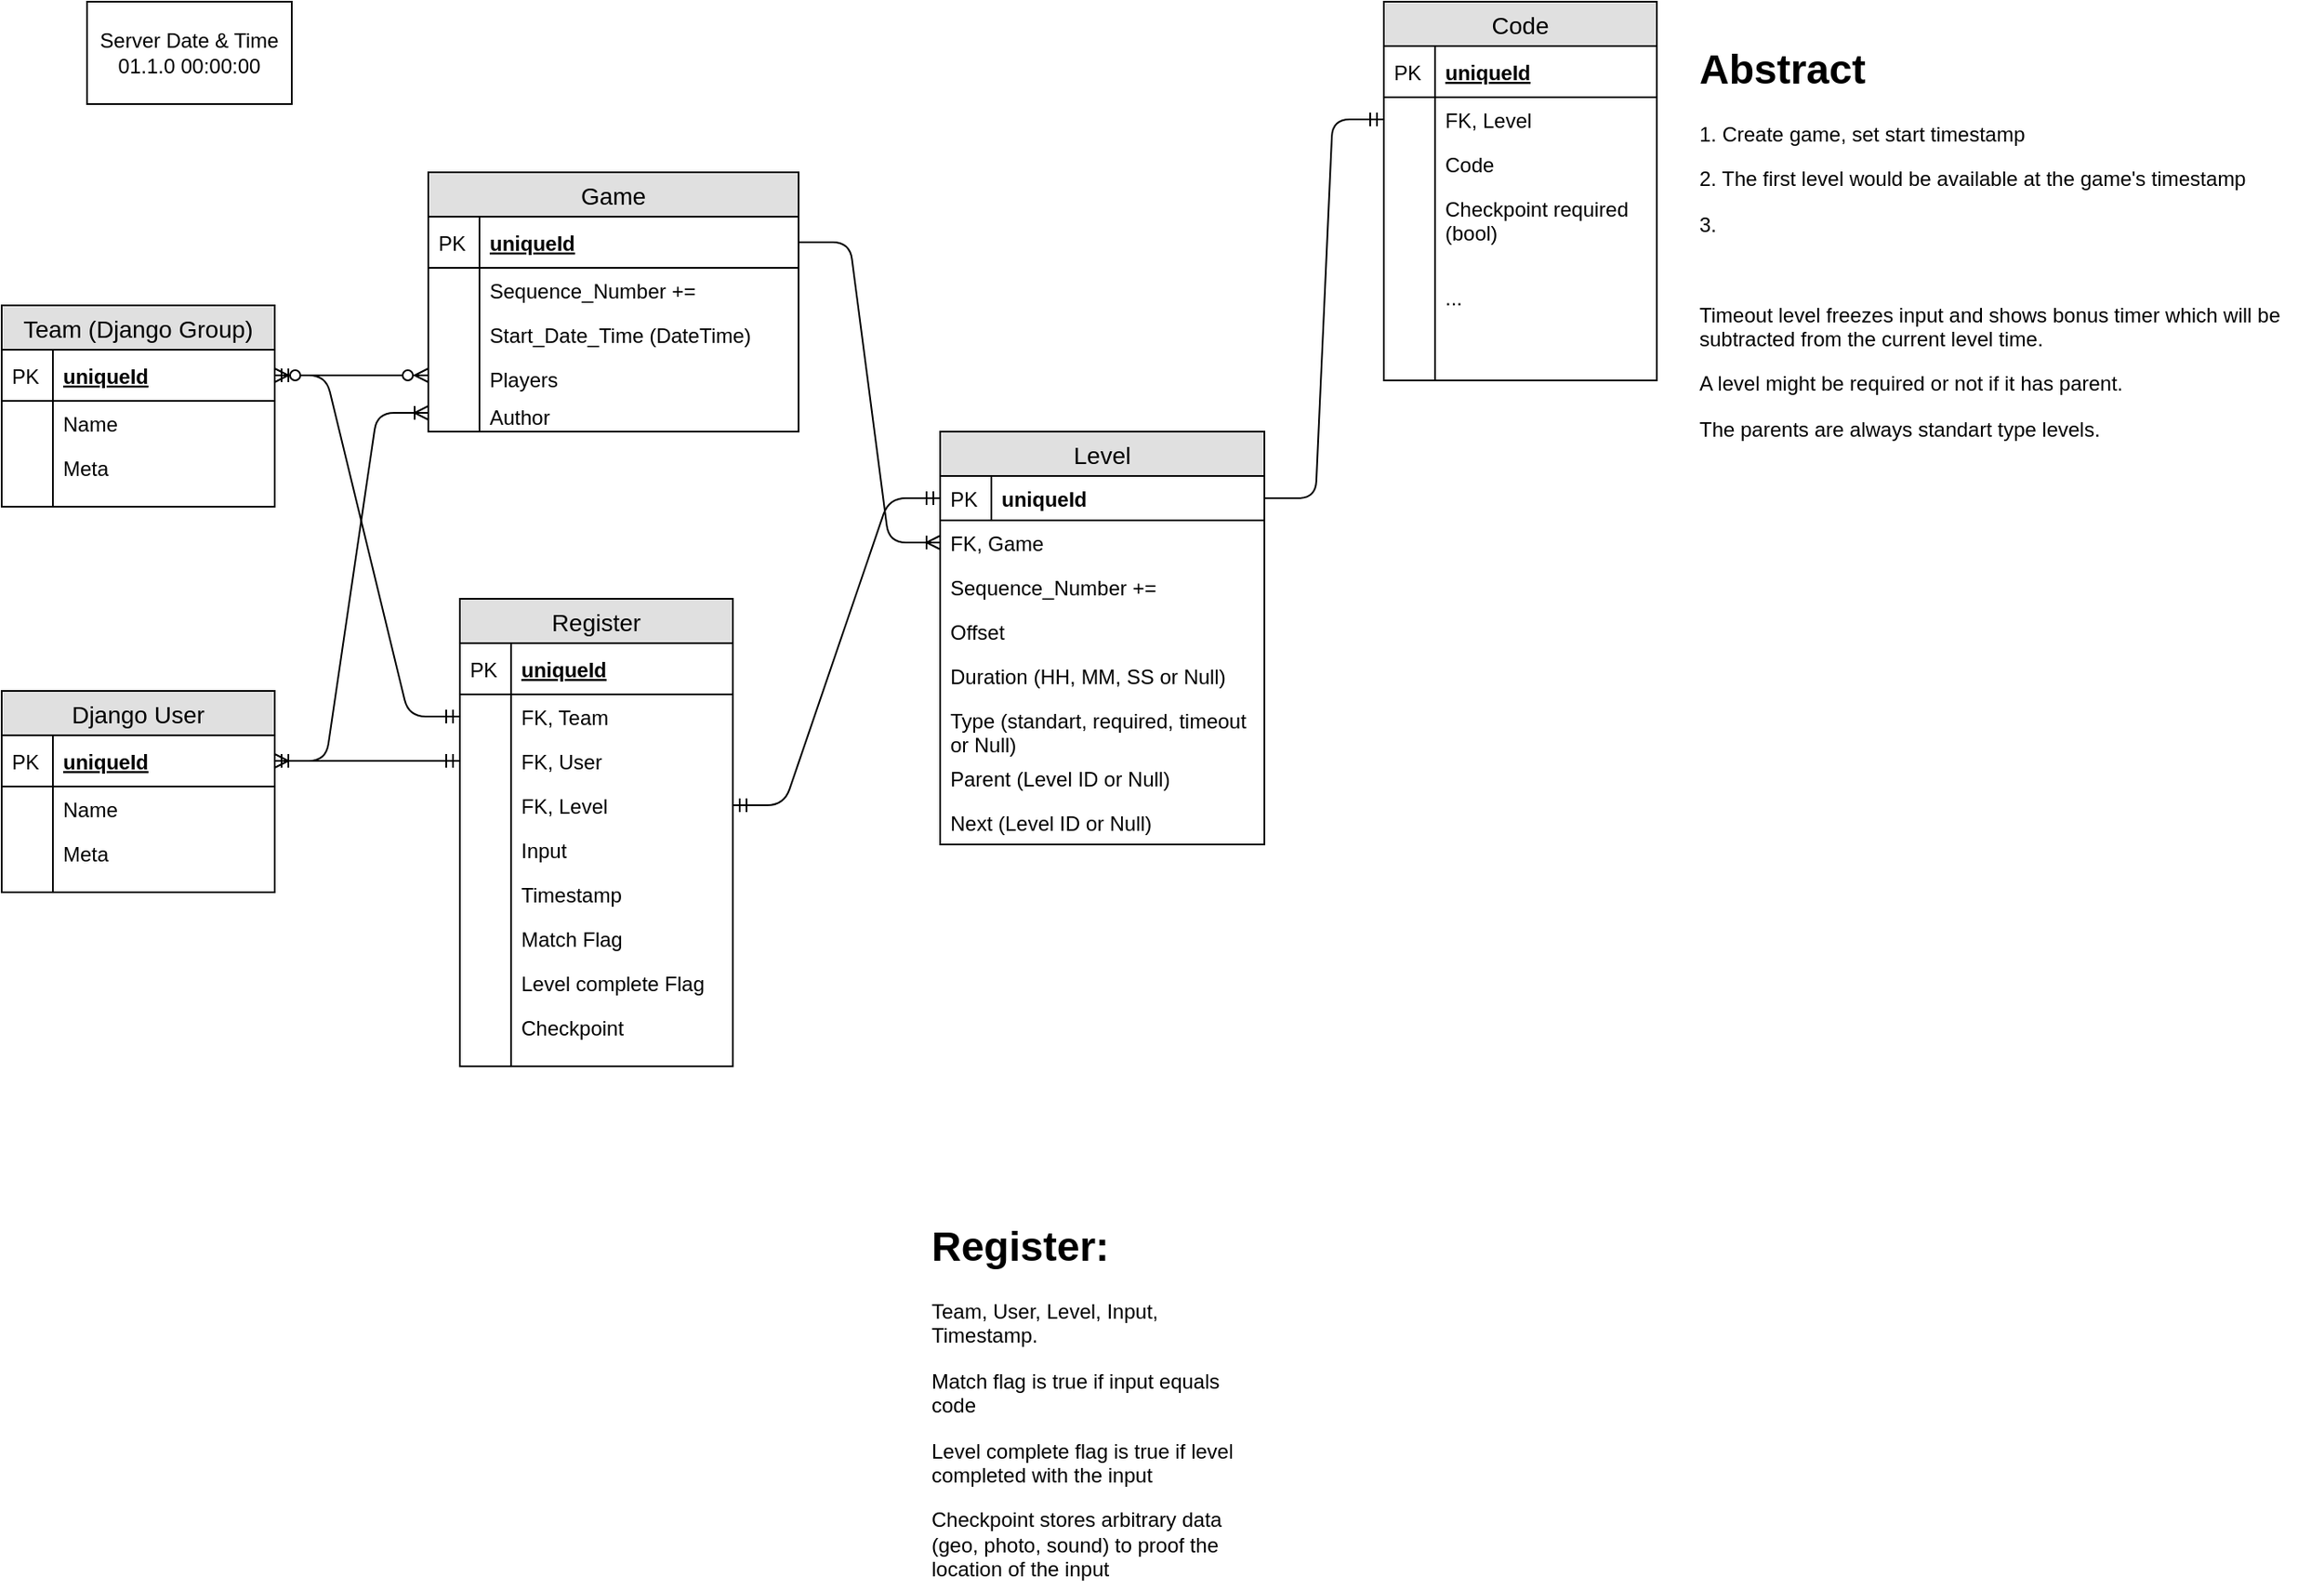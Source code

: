 <mxfile version="12.5.3" type="device" pages="2"><diagram id="C5RBs43oDa-KdzZeNtuy" name="Page-1"><mxGraphModel dx="1933" dy="742" grid="1" gridSize="10" guides="1" tooltips="1" connect="1" arrows="1" fold="1" page="1" pageScale="1" pageWidth="827" pageHeight="1169" math="0" shadow="0"><root><mxCell id="WIyWlLk6GJQsqaUBKTNV-0"/><mxCell id="WIyWlLk6GJQsqaUBKTNV-1" parent="WIyWlLk6GJQsqaUBKTNV-0"/><mxCell id="aVIFZie0YksBYNlfhHg--0" value="Server Date &amp;amp; Time 01.1.0 00:00:00" style="rounded=0;whiteSpace=wrap;html=1;" parent="WIyWlLk6GJQsqaUBKTNV-1" vertex="1"><mxGeometry x="20" y="20" width="120" height="60" as="geometry"/></mxCell><mxCell id="aVIFZie0YksBYNlfhHg--1" value="Game" style="swimlane;fontStyle=0;childLayout=stackLayout;horizontal=1;startSize=26;fillColor=#e0e0e0;horizontalStack=0;resizeParent=1;resizeParentMax=0;resizeLast=0;collapsible=1;marginBottom=0;swimlaneFillColor=#ffffff;align=center;fontSize=14;" parent="WIyWlLk6GJQsqaUBKTNV-1" vertex="1"><mxGeometry x="220" y="120" width="217" height="152" as="geometry"><mxRectangle x="333" y="260" width="70" height="26" as="alternateBounds"/></mxGeometry></mxCell><mxCell id="aVIFZie0YksBYNlfhHg--2" value="uniqueId" style="shape=partialRectangle;top=0;left=0;right=0;bottom=1;align=left;verticalAlign=middle;fillColor=none;spacingLeft=34;spacingRight=4;overflow=hidden;rotatable=0;points=[[0,0.5],[1,0.5]];portConstraint=eastwest;dropTarget=0;fontStyle=5;fontSize=12;" parent="aVIFZie0YksBYNlfhHg--1" vertex="1"><mxGeometry y="26" width="217" height="30" as="geometry"/></mxCell><mxCell id="aVIFZie0YksBYNlfhHg--3" value="PK" style="shape=partialRectangle;top=0;left=0;bottom=0;fillColor=none;align=left;verticalAlign=middle;spacingLeft=4;spacingRight=4;overflow=hidden;rotatable=0;points=[];portConstraint=eastwest;part=1;fontSize=12;" parent="aVIFZie0YksBYNlfhHg--2" vertex="1" connectable="0"><mxGeometry width="30" height="30" as="geometry"/></mxCell><mxCell id="aVIFZie0YksBYNlfhHg--4" value="Sequence_Number +=" style="shape=partialRectangle;top=0;left=0;right=0;bottom=0;align=left;verticalAlign=top;fillColor=none;spacingLeft=34;spacingRight=4;overflow=hidden;rotatable=0;points=[[0,0.5],[1,0.5]];portConstraint=eastwest;dropTarget=0;fontSize=12;" parent="aVIFZie0YksBYNlfhHg--1" vertex="1"><mxGeometry y="56" width="217" height="26" as="geometry"/></mxCell><mxCell id="aVIFZie0YksBYNlfhHg--5" value="" style="shape=partialRectangle;top=0;left=0;bottom=0;fillColor=none;align=left;verticalAlign=top;spacingLeft=4;spacingRight=4;overflow=hidden;rotatable=0;points=[];portConstraint=eastwest;part=1;fontSize=12;" parent="aVIFZie0YksBYNlfhHg--4" vertex="1" connectable="0"><mxGeometry width="30" height="26" as="geometry"/></mxCell><mxCell id="aVIFZie0YksBYNlfhHg--6" value="Start_Date_Time (DateTime)" style="shape=partialRectangle;top=0;left=0;right=0;bottom=0;align=left;verticalAlign=top;fillColor=none;spacingLeft=34;spacingRight=4;overflow=hidden;rotatable=0;points=[[0,0.5],[1,0.5]];portConstraint=eastwest;dropTarget=0;fontSize=12;" parent="aVIFZie0YksBYNlfhHg--1" vertex="1"><mxGeometry y="82" width="217" height="26" as="geometry"/></mxCell><mxCell id="aVIFZie0YksBYNlfhHg--7" value="" style="shape=partialRectangle;top=0;left=0;bottom=0;fillColor=none;align=left;verticalAlign=top;spacingLeft=4;spacingRight=4;overflow=hidden;rotatable=0;points=[];portConstraint=eastwest;part=1;fontSize=12;" parent="aVIFZie0YksBYNlfhHg--6" vertex="1" connectable="0"><mxGeometry width="30" height="26" as="geometry"/></mxCell><mxCell id="aVIFZie0YksBYNlfhHg--8" value="Players" style="shape=partialRectangle;top=0;left=0;right=0;bottom=0;align=left;verticalAlign=top;fillColor=none;spacingLeft=34;spacingRight=4;overflow=hidden;rotatable=0;points=[[0,0.5],[1,0.5]];portConstraint=eastwest;dropTarget=0;fontSize=12;" parent="aVIFZie0YksBYNlfhHg--1" vertex="1"><mxGeometry y="108" width="217" height="22" as="geometry"/></mxCell><mxCell id="aVIFZie0YksBYNlfhHg--9" value="" style="shape=partialRectangle;top=0;left=0;bottom=0;fillColor=none;align=left;verticalAlign=top;spacingLeft=4;spacingRight=4;overflow=hidden;rotatable=0;points=[];portConstraint=eastwest;part=1;fontSize=12;" parent="aVIFZie0YksBYNlfhHg--8" vertex="1" connectable="0"><mxGeometry width="30" height="22" as="geometry"/></mxCell><mxCell id="aVIFZie0YksBYNlfhHg--32" value="Author" style="shape=partialRectangle;top=0;left=0;right=0;bottom=0;align=left;verticalAlign=top;fillColor=none;spacingLeft=34;spacingRight=4;overflow=hidden;rotatable=0;points=[[0,0.5],[1,0.5]];portConstraint=eastwest;dropTarget=0;fontSize=12;" parent="aVIFZie0YksBYNlfhHg--1" vertex="1"><mxGeometry y="130" width="217" height="22" as="geometry"/></mxCell><mxCell id="aVIFZie0YksBYNlfhHg--33" value="" style="shape=partialRectangle;top=0;left=0;bottom=0;fillColor=none;align=left;verticalAlign=top;spacingLeft=4;spacingRight=4;overflow=hidden;rotatable=0;points=[];portConstraint=eastwest;part=1;fontSize=12;" parent="aVIFZie0YksBYNlfhHg--32" vertex="1" connectable="0"><mxGeometry width="30" height="22" as="geometry"/></mxCell><mxCell id="aVIFZie0YksBYNlfhHg--46" value="Level" style="swimlane;fontStyle=0;childLayout=stackLayout;horizontal=1;startSize=26;fillColor=#e0e0e0;horizontalStack=0;resizeParent=1;resizeParentMax=0;resizeLast=0;collapsible=1;marginBottom=0;swimlaneFillColor=#ffffff;align=center;fontSize=14;" parent="WIyWlLk6GJQsqaUBKTNV-1" vertex="1"><mxGeometry x="520" y="272" width="190" height="242" as="geometry"/></mxCell><mxCell id="aVIFZie0YksBYNlfhHg--77" value="uniqueId" style="shape=partialRectangle;top=0;left=0;right=0;bottom=1;align=left;verticalAlign=top;fillColor=none;spacingLeft=34;spacingRight=4;overflow=hidden;rotatable=0;points=[[0,0.5],[1,0.5]];portConstraint=eastwest;dropTarget=0;fontSize=12;fontStyle=1" parent="aVIFZie0YksBYNlfhHg--46" vertex="1"><mxGeometry y="26" width="190" height="26" as="geometry"/></mxCell><mxCell id="aVIFZie0YksBYNlfhHg--78" value="PK" style="shape=partialRectangle;top=0;left=0;bottom=0;fillColor=none;align=left;verticalAlign=top;spacingLeft=4;spacingRight=4;overflow=hidden;rotatable=0;points=[];portConstraint=eastwest;part=1;fontSize=12;" parent="aVIFZie0YksBYNlfhHg--77" vertex="1" connectable="0"><mxGeometry width="30" height="26" as="geometry"/></mxCell><mxCell id="aVIFZie0YksBYNlfhHg--65" value="FK, Game" style="text;strokeColor=none;fillColor=none;spacingLeft=4;spacingRight=4;overflow=hidden;rotatable=0;points=[[0,0.5],[1,0.5]];portConstraint=eastwest;fontSize=12;" parent="aVIFZie0YksBYNlfhHg--46" vertex="1"><mxGeometry y="52" width="190" height="26" as="geometry"/></mxCell><mxCell id="aVIFZie0YksBYNlfhHg--47" value="Sequence_Number +=" style="text;strokeColor=none;fillColor=none;spacingLeft=4;spacingRight=4;overflow=hidden;rotatable=0;points=[[0,0.5],[1,0.5]];portConstraint=eastwest;fontSize=12;" parent="aVIFZie0YksBYNlfhHg--46" vertex="1"><mxGeometry y="78" width="190" height="26" as="geometry"/></mxCell><mxCell id="aVIFZie0YksBYNlfhHg--48" value="Offset" style="text;strokeColor=none;fillColor=none;spacingLeft=4;spacingRight=4;overflow=hidden;rotatable=0;points=[[0,0.5],[1,0.5]];portConstraint=eastwest;fontSize=12;" parent="aVIFZie0YksBYNlfhHg--46" vertex="1"><mxGeometry y="104" width="190" height="26" as="geometry"/></mxCell><mxCell id="aVIFZie0YksBYNlfhHg--64" value="Duration (HH, MM, SS or Null)" style="text;strokeColor=none;fillColor=none;spacingLeft=4;spacingRight=4;overflow=hidden;rotatable=0;points=[[0,0.5],[1,0.5]];portConstraint=eastwest;fontSize=12;" parent="aVIFZie0YksBYNlfhHg--46" vertex="1"><mxGeometry y="130" width="190" height="26" as="geometry"/></mxCell><mxCell id="aVIFZie0YksBYNlfhHg--110" value="Type (standart, required, timeout or Null)" style="text;strokeColor=none;fillColor=none;spacingLeft=4;spacingRight=4;overflow=hidden;rotatable=0;points=[[0,0.5],[1,0.5]];portConstraint=eastwest;fontSize=12;whiteSpace=wrap;" parent="aVIFZie0YksBYNlfhHg--46" vertex="1"><mxGeometry y="156" width="190" height="34" as="geometry"/></mxCell><mxCell id="aVIFZie0YksBYNlfhHg--111" value="Parent (Level ID or Null)" style="text;strokeColor=none;fillColor=none;spacingLeft=4;spacingRight=4;overflow=hidden;rotatable=0;points=[[0,0.5],[1,0.5]];portConstraint=eastwest;fontSize=12;" parent="aVIFZie0YksBYNlfhHg--46" vertex="1"><mxGeometry y="190" width="190" height="26" as="geometry"/></mxCell><mxCell id="aVIFZie0YksBYNlfhHg--49" value="Next (Level ID or Null)" style="text;strokeColor=none;fillColor=none;spacingLeft=4;spacingRight=4;overflow=hidden;rotatable=0;points=[[0,0.5],[1,0.5]];portConstraint=eastwest;fontSize=12;" parent="aVIFZie0YksBYNlfhHg--46" vertex="1"><mxGeometry y="216" width="190" height="26" as="geometry"/></mxCell><mxCell id="aVIFZie0YksBYNlfhHg--55" value="" style="edgeStyle=entityRelationEdgeStyle;fontSize=12;html=1;endArrow=ERoneToMany;strokeColor=#000000;entryX=0;entryY=0.5;entryDx=0;entryDy=0;" parent="WIyWlLk6GJQsqaUBKTNV-1" source="aVIFZie0YksBYNlfhHg--2" target="aVIFZie0YksBYNlfhHg--65" edge="1"><mxGeometry width="100" height="100" relative="1" as="geometry"><mxPoint x="250" y="260" as="sourcePoint"/><mxPoint x="480" y="390" as="targetPoint"/></mxGeometry></mxCell><mxCell id="aVIFZie0YksBYNlfhHg--66" value="Code" style="swimlane;fontStyle=0;childLayout=stackLayout;horizontal=1;startSize=26;fillColor=#e0e0e0;horizontalStack=0;resizeParent=1;resizeParentMax=0;resizeLast=0;collapsible=1;marginBottom=0;swimlaneFillColor=#ffffff;align=center;fontSize=14;spacing=2;" parent="WIyWlLk6GJQsqaUBKTNV-1" vertex="1"><mxGeometry x="780" y="20" width="160" height="222" as="geometry"/></mxCell><mxCell id="aVIFZie0YksBYNlfhHg--67" value="uniqueId" style="shape=partialRectangle;top=0;left=0;right=0;bottom=1;align=left;verticalAlign=middle;fillColor=none;spacingLeft=34;spacingRight=4;overflow=hidden;rotatable=0;points=[[0,0.5],[1,0.5]];portConstraint=eastwest;dropTarget=0;fontStyle=5;fontSize=12;" parent="aVIFZie0YksBYNlfhHg--66" vertex="1"><mxGeometry y="26" width="160" height="30" as="geometry"/></mxCell><mxCell id="aVIFZie0YksBYNlfhHg--68" value="PK" style="shape=partialRectangle;top=0;left=0;bottom=0;fillColor=none;align=left;verticalAlign=middle;spacingLeft=4;spacingRight=4;overflow=hidden;rotatable=0;points=[];portConstraint=eastwest;part=1;fontSize=12;" parent="aVIFZie0YksBYNlfhHg--67" vertex="1" connectable="0"><mxGeometry width="30" height="30" as="geometry"/></mxCell><mxCell id="aVIFZie0YksBYNlfhHg--69" value="FK, Level" style="shape=partialRectangle;top=0;left=0;right=0;bottom=0;align=left;verticalAlign=top;fillColor=none;spacingLeft=34;spacingRight=4;overflow=hidden;rotatable=0;points=[[0,0.5],[1,0.5]];portConstraint=eastwest;dropTarget=0;fontSize=12;" parent="aVIFZie0YksBYNlfhHg--66" vertex="1"><mxGeometry y="56" width="160" height="26" as="geometry"/></mxCell><mxCell id="aVIFZie0YksBYNlfhHg--70" value="" style="shape=partialRectangle;top=0;left=0;bottom=0;fillColor=none;align=left;verticalAlign=top;spacingLeft=4;spacingRight=4;overflow=hidden;rotatable=0;points=[];portConstraint=eastwest;part=1;fontSize=12;" parent="aVIFZie0YksBYNlfhHg--69" vertex="1" connectable="0"><mxGeometry width="30" height="26" as="geometry"/></mxCell><mxCell id="aVIFZie0YksBYNlfhHg--71" value="Code" style="shape=partialRectangle;top=0;left=0;right=0;bottom=0;align=left;verticalAlign=top;fillColor=none;spacingLeft=34;spacingRight=4;overflow=hidden;rotatable=0;points=[[0,0.5],[1,0.5]];portConstraint=eastwest;dropTarget=0;fontSize=12;" parent="aVIFZie0YksBYNlfhHg--66" vertex="1"><mxGeometry y="82" width="160" height="26" as="geometry"/></mxCell><mxCell id="aVIFZie0YksBYNlfhHg--72" value="" style="shape=partialRectangle;top=0;left=0;bottom=0;fillColor=none;align=left;verticalAlign=top;spacingLeft=4;spacingRight=4;overflow=hidden;rotatable=0;points=[];portConstraint=eastwest;part=1;fontSize=12;" parent="aVIFZie0YksBYNlfhHg--71" vertex="1" connectable="0"><mxGeometry width="30" height="26" as="geometry"/></mxCell><mxCell id="aVIFZie0YksBYNlfhHg--135" value="Checkpoint required (bool)" style="shape=partialRectangle;top=0;left=0;right=0;bottom=0;align=left;verticalAlign=top;fillColor=none;spacingLeft=34;spacingRight=4;overflow=hidden;rotatable=0;points=[[0,0.5],[1,0.5]];portConstraint=eastwest;dropTarget=0;fontSize=12;whiteSpace=wrap;" parent="aVIFZie0YksBYNlfhHg--66" vertex="1"><mxGeometry y="108" width="160" height="52" as="geometry"/></mxCell><mxCell id="aVIFZie0YksBYNlfhHg--136" value="" style="shape=partialRectangle;top=0;left=0;bottom=0;fillColor=none;align=left;verticalAlign=top;spacingLeft=4;spacingRight=4;overflow=hidden;rotatable=0;points=[];portConstraint=eastwest;part=1;fontSize=12;" parent="aVIFZie0YksBYNlfhHg--135" vertex="1" connectable="0"><mxGeometry width="30" height="52" as="geometry"/></mxCell><mxCell id="aVIFZie0YksBYNlfhHg--133" value="..." style="shape=partialRectangle;top=0;left=0;right=0;bottom=0;align=left;verticalAlign=top;fillColor=none;spacingLeft=34;spacingRight=4;overflow=hidden;rotatable=0;points=[[0,0.5],[1,0.5]];portConstraint=eastwest;dropTarget=0;fontSize=12;whiteSpace=wrap;" parent="aVIFZie0YksBYNlfhHg--66" vertex="1"><mxGeometry y="160" width="160" height="52" as="geometry"/></mxCell><mxCell id="aVIFZie0YksBYNlfhHg--134" value="" style="shape=partialRectangle;top=0;left=0;bottom=0;fillColor=none;align=left;verticalAlign=top;spacingLeft=4;spacingRight=4;overflow=hidden;rotatable=0;points=[];portConstraint=eastwest;part=1;fontSize=12;" parent="aVIFZie0YksBYNlfhHg--133" vertex="1" connectable="0"><mxGeometry width="30" height="52" as="geometry"/></mxCell><mxCell id="aVIFZie0YksBYNlfhHg--75" value="" style="shape=partialRectangle;top=0;left=0;right=0;bottom=0;align=left;verticalAlign=top;fillColor=none;spacingLeft=34;spacingRight=4;overflow=hidden;rotatable=0;points=[[0,0.5],[1,0.5]];portConstraint=eastwest;dropTarget=0;fontSize=12;" parent="aVIFZie0YksBYNlfhHg--66" vertex="1"><mxGeometry y="212" width="160" height="10" as="geometry"/></mxCell><mxCell id="aVIFZie0YksBYNlfhHg--76" value="" style="shape=partialRectangle;top=0;left=0;bottom=0;fillColor=none;align=left;verticalAlign=top;spacingLeft=4;spacingRight=4;overflow=hidden;rotatable=0;points=[];portConstraint=eastwest;part=1;fontSize=12;" parent="aVIFZie0YksBYNlfhHg--75" vertex="1" connectable="0"><mxGeometry width="30" height="10" as="geometry"/></mxCell><mxCell id="aVIFZie0YksBYNlfhHg--80" value="" style="edgeStyle=entityRelationEdgeStyle;fontSize=12;html=1;endArrow=ERmandOne;entryX=0;entryY=0.5;entryDx=0;entryDy=0;exitX=1;exitY=0.5;exitDx=0;exitDy=0;" parent="WIyWlLk6GJQsqaUBKTNV-1" source="aVIFZie0YksBYNlfhHg--77" target="aVIFZie0YksBYNlfhHg--69" edge="1"><mxGeometry width="100" height="100" relative="1" as="geometry"><mxPoint x="90" y="630" as="sourcePoint"/><mxPoint x="49" y="499" as="targetPoint"/></mxGeometry></mxCell><mxCell id="aVIFZie0YksBYNlfhHg--82" value="Register" style="swimlane;fontStyle=0;childLayout=stackLayout;horizontal=1;startSize=26;fillColor=#e0e0e0;horizontalStack=0;resizeParent=1;resizeParentMax=0;resizeLast=0;collapsible=1;marginBottom=0;swimlaneFillColor=#ffffff;align=center;fontSize=14;" parent="WIyWlLk6GJQsqaUBKTNV-1" vertex="1"><mxGeometry x="238.5" y="370" width="160" height="274" as="geometry"/></mxCell><mxCell id="aVIFZie0YksBYNlfhHg--83" value="uniqueId" style="shape=partialRectangle;top=0;left=0;right=0;bottom=1;align=left;verticalAlign=middle;fillColor=none;spacingLeft=34;spacingRight=4;overflow=hidden;rotatable=0;points=[[0,0.5],[1,0.5]];portConstraint=eastwest;dropTarget=0;fontStyle=5;fontSize=12;" parent="aVIFZie0YksBYNlfhHg--82" vertex="1"><mxGeometry y="26" width="160" height="30" as="geometry"/></mxCell><mxCell id="aVIFZie0YksBYNlfhHg--84" value="PK" style="shape=partialRectangle;top=0;left=0;bottom=0;fillColor=none;align=left;verticalAlign=middle;spacingLeft=4;spacingRight=4;overflow=hidden;rotatable=0;points=[];portConstraint=eastwest;part=1;fontSize=12;" parent="aVIFZie0YksBYNlfhHg--83" vertex="1" connectable="0"><mxGeometry width="30" height="30" as="geometry"/></mxCell><mxCell id="aVIFZie0YksBYNlfhHg--85" value="FK, Team" style="shape=partialRectangle;top=0;left=0;right=0;bottom=0;align=left;verticalAlign=top;fillColor=none;spacingLeft=34;spacingRight=4;overflow=hidden;rotatable=0;points=[[0,0.5],[1,0.5]];portConstraint=eastwest;dropTarget=0;fontSize=12;" parent="aVIFZie0YksBYNlfhHg--82" vertex="1"><mxGeometry y="56" width="160" height="26" as="geometry"/></mxCell><mxCell id="aVIFZie0YksBYNlfhHg--86" value="" style="shape=partialRectangle;top=0;left=0;bottom=0;fillColor=none;align=left;verticalAlign=top;spacingLeft=4;spacingRight=4;overflow=hidden;rotatable=0;points=[];portConstraint=eastwest;part=1;fontSize=12;" parent="aVIFZie0YksBYNlfhHg--85" vertex="1" connectable="0"><mxGeometry width="30" height="26" as="geometry"/></mxCell><mxCell id="aVIFZie0YksBYNlfhHg--115" value="FK, User" style="shape=partialRectangle;top=0;left=0;right=0;bottom=0;align=left;verticalAlign=top;fillColor=none;spacingLeft=34;spacingRight=4;overflow=hidden;rotatable=0;points=[[0,0.5],[1,0.5]];portConstraint=eastwest;dropTarget=0;fontSize=12;" parent="aVIFZie0YksBYNlfhHg--82" vertex="1"><mxGeometry y="82" width="160" height="26" as="geometry"/></mxCell><mxCell id="aVIFZie0YksBYNlfhHg--116" value="" style="shape=partialRectangle;top=0;left=0;bottom=0;fillColor=none;align=left;verticalAlign=top;spacingLeft=4;spacingRight=4;overflow=hidden;rotatable=0;points=[];portConstraint=eastwest;part=1;fontSize=12;" parent="aVIFZie0YksBYNlfhHg--115" vertex="1" connectable="0"><mxGeometry width="30" height="26" as="geometry"/></mxCell><mxCell id="aVIFZie0YksBYNlfhHg--87" value="FK, Level" style="shape=partialRectangle;top=0;left=0;right=0;bottom=0;align=left;verticalAlign=top;fillColor=none;spacingLeft=34;spacingRight=4;overflow=hidden;rotatable=0;points=[[0,0.5],[1,0.5]];portConstraint=eastwest;dropTarget=0;fontSize=12;" parent="aVIFZie0YksBYNlfhHg--82" vertex="1"><mxGeometry y="108" width="160" height="26" as="geometry"/></mxCell><mxCell id="aVIFZie0YksBYNlfhHg--88" value="" style="shape=partialRectangle;top=0;left=0;bottom=0;fillColor=none;align=left;verticalAlign=top;spacingLeft=4;spacingRight=4;overflow=hidden;rotatable=0;points=[];portConstraint=eastwest;part=1;fontSize=12;" parent="aVIFZie0YksBYNlfhHg--87" vertex="1" connectable="0"><mxGeometry width="30" height="26" as="geometry"/></mxCell><mxCell id="aVIFZie0YksBYNlfhHg--106" value="Input" style="shape=partialRectangle;top=0;left=0;right=0;bottom=0;align=left;verticalAlign=top;fillColor=none;spacingLeft=34;spacingRight=4;overflow=hidden;rotatable=0;points=[[0,0.5],[1,0.5]];portConstraint=eastwest;dropTarget=0;fontSize=12;" parent="aVIFZie0YksBYNlfhHg--82" vertex="1"><mxGeometry y="134" width="160" height="26" as="geometry"/></mxCell><mxCell id="aVIFZie0YksBYNlfhHg--107" value="" style="shape=partialRectangle;top=0;left=0;bottom=0;fillColor=none;align=left;verticalAlign=top;spacingLeft=4;spacingRight=4;overflow=hidden;rotatable=0;points=[];portConstraint=eastwest;part=1;fontSize=12;" parent="aVIFZie0YksBYNlfhHg--106" vertex="1" connectable="0"><mxGeometry width="30" height="26" as="geometry"/></mxCell><mxCell id="aVIFZie0YksBYNlfhHg--108" value="Timestamp" style="shape=partialRectangle;top=0;left=0;right=0;bottom=0;align=left;verticalAlign=top;fillColor=none;spacingLeft=34;spacingRight=4;overflow=hidden;rotatable=0;points=[[0,0.5],[1,0.5]];portConstraint=eastwest;dropTarget=0;fontSize=12;" parent="aVIFZie0YksBYNlfhHg--82" vertex="1"><mxGeometry y="160" width="160" height="26" as="geometry"/></mxCell><mxCell id="aVIFZie0YksBYNlfhHg--109" value="" style="shape=partialRectangle;top=0;left=0;bottom=0;fillColor=none;align=left;verticalAlign=top;spacingLeft=4;spacingRight=4;overflow=hidden;rotatable=0;points=[];portConstraint=eastwest;part=1;fontSize=12;" parent="aVIFZie0YksBYNlfhHg--108" vertex="1" connectable="0"><mxGeometry width="30" height="26" as="geometry"/></mxCell><mxCell id="aVIFZie0YksBYNlfhHg--113" value="Match Flag" style="shape=partialRectangle;top=0;left=0;right=0;bottom=0;align=left;verticalAlign=top;fillColor=none;spacingLeft=34;spacingRight=4;overflow=hidden;rotatable=0;points=[[0,0.5],[1,0.5]];portConstraint=eastwest;dropTarget=0;fontSize=12;" parent="aVIFZie0YksBYNlfhHg--82" vertex="1"><mxGeometry y="186" width="160" height="26" as="geometry"/></mxCell><mxCell id="aVIFZie0YksBYNlfhHg--114" value="" style="shape=partialRectangle;top=0;left=0;bottom=0;fillColor=none;align=left;verticalAlign=top;spacingLeft=4;spacingRight=4;overflow=hidden;rotatable=0;points=[];portConstraint=eastwest;part=1;fontSize=12;" parent="aVIFZie0YksBYNlfhHg--113" vertex="1" connectable="0"><mxGeometry width="30" height="26" as="geometry"/></mxCell><mxCell id="aVIFZie0YksBYNlfhHg--131" value="Level complete Flag" style="shape=partialRectangle;top=0;left=0;right=0;bottom=0;align=left;verticalAlign=top;fillColor=none;spacingLeft=34;spacingRight=4;overflow=hidden;rotatable=0;points=[[0,0.5],[1,0.5]];portConstraint=eastwest;dropTarget=0;fontSize=12;" parent="aVIFZie0YksBYNlfhHg--82" vertex="1"><mxGeometry y="212" width="160" height="26" as="geometry"/></mxCell><mxCell id="aVIFZie0YksBYNlfhHg--132" value="" style="shape=partialRectangle;top=0;left=0;bottom=0;fillColor=none;align=left;verticalAlign=top;spacingLeft=4;spacingRight=4;overflow=hidden;rotatable=0;points=[];portConstraint=eastwest;part=1;fontSize=12;" parent="aVIFZie0YksBYNlfhHg--131" vertex="1" connectable="0"><mxGeometry width="30" height="26" as="geometry"/></mxCell><mxCell id="aVIFZie0YksBYNlfhHg--89" value="Checkpoint" style="shape=partialRectangle;top=0;left=0;right=0;bottom=0;align=left;verticalAlign=top;fillColor=none;spacingLeft=34;spacingRight=4;overflow=hidden;rotatable=0;points=[[0,0.5],[1,0.5]];portConstraint=eastwest;dropTarget=0;fontSize=12;" parent="aVIFZie0YksBYNlfhHg--82" vertex="1"><mxGeometry y="238" width="160" height="26" as="geometry"/></mxCell><mxCell id="aVIFZie0YksBYNlfhHg--90" value="" style="shape=partialRectangle;top=0;left=0;bottom=0;fillColor=none;align=left;verticalAlign=top;spacingLeft=4;spacingRight=4;overflow=hidden;rotatable=0;points=[];portConstraint=eastwest;part=1;fontSize=12;" parent="aVIFZie0YksBYNlfhHg--89" vertex="1" connectable="0"><mxGeometry width="30" height="26" as="geometry"/></mxCell><mxCell id="aVIFZie0YksBYNlfhHg--91" value="" style="shape=partialRectangle;top=0;left=0;right=0;bottom=0;align=left;verticalAlign=top;fillColor=none;spacingLeft=34;spacingRight=4;overflow=hidden;rotatable=0;points=[[0,0.5],[1,0.5]];portConstraint=eastwest;dropTarget=0;fontSize=12;" parent="aVIFZie0YksBYNlfhHg--82" vertex="1"><mxGeometry y="264" width="160" height="10" as="geometry"/></mxCell><mxCell id="aVIFZie0YksBYNlfhHg--92" value="" style="shape=partialRectangle;top=0;left=0;bottom=0;fillColor=none;align=left;verticalAlign=top;spacingLeft=4;spacingRight=4;overflow=hidden;rotatable=0;points=[];portConstraint=eastwest;part=1;fontSize=12;" parent="aVIFZie0YksBYNlfhHg--91" vertex="1" connectable="0"><mxGeometry width="30" height="10" as="geometry"/></mxCell><mxCell id="aVIFZie0YksBYNlfhHg--93" value="Team (Django Group)" style="swimlane;fontStyle=0;childLayout=stackLayout;horizontal=1;startSize=26;fillColor=#e0e0e0;horizontalStack=0;resizeParent=1;resizeParentMax=0;resizeLast=0;collapsible=1;marginBottom=0;swimlaneFillColor=#ffffff;align=center;fontSize=14;" parent="WIyWlLk6GJQsqaUBKTNV-1" vertex="1"><mxGeometry x="-30" y="198" width="160" height="118" as="geometry"/></mxCell><mxCell id="aVIFZie0YksBYNlfhHg--94" value="uniqueId" style="shape=partialRectangle;top=0;left=0;right=0;bottom=1;align=left;verticalAlign=middle;fillColor=none;spacingLeft=34;spacingRight=4;overflow=hidden;rotatable=0;points=[[0,0.5],[1,0.5]];portConstraint=eastwest;dropTarget=0;fontStyle=5;fontSize=12;" parent="aVIFZie0YksBYNlfhHg--93" vertex="1"><mxGeometry y="26" width="160" height="30" as="geometry"/></mxCell><mxCell id="aVIFZie0YksBYNlfhHg--95" value="PK" style="shape=partialRectangle;top=0;left=0;bottom=0;fillColor=none;align=left;verticalAlign=middle;spacingLeft=4;spacingRight=4;overflow=hidden;rotatable=0;points=[];portConstraint=eastwest;part=1;fontSize=12;" parent="aVIFZie0YksBYNlfhHg--94" vertex="1" connectable="0"><mxGeometry width="30" height="30" as="geometry"/></mxCell><mxCell id="aVIFZie0YksBYNlfhHg--96" value="Name" style="shape=partialRectangle;top=0;left=0;right=0;bottom=0;align=left;verticalAlign=top;fillColor=none;spacingLeft=34;spacingRight=4;overflow=hidden;rotatable=0;points=[[0,0.5],[1,0.5]];portConstraint=eastwest;dropTarget=0;fontSize=12;" parent="aVIFZie0YksBYNlfhHg--93" vertex="1"><mxGeometry y="56" width="160" height="26" as="geometry"/></mxCell><mxCell id="aVIFZie0YksBYNlfhHg--97" value="" style="shape=partialRectangle;top=0;left=0;bottom=0;fillColor=none;align=left;verticalAlign=top;spacingLeft=4;spacingRight=4;overflow=hidden;rotatable=0;points=[];portConstraint=eastwest;part=1;fontSize=12;" parent="aVIFZie0YksBYNlfhHg--96" vertex="1" connectable="0"><mxGeometry width="30" height="26" as="geometry"/></mxCell><mxCell id="aVIFZie0YksBYNlfhHg--98" value="Meta" style="shape=partialRectangle;top=0;left=0;right=0;bottom=0;align=left;verticalAlign=top;fillColor=none;spacingLeft=34;spacingRight=4;overflow=hidden;rotatable=0;points=[[0,0.5],[1,0.5]];portConstraint=eastwest;dropTarget=0;fontSize=12;" parent="aVIFZie0YksBYNlfhHg--93" vertex="1"><mxGeometry y="82" width="160" height="26" as="geometry"/></mxCell><mxCell id="aVIFZie0YksBYNlfhHg--99" value="" style="shape=partialRectangle;top=0;left=0;bottom=0;fillColor=none;align=left;verticalAlign=top;spacingLeft=4;spacingRight=4;overflow=hidden;rotatable=0;points=[];portConstraint=eastwest;part=1;fontSize=12;" parent="aVIFZie0YksBYNlfhHg--98" vertex="1" connectable="0"><mxGeometry width="30" height="26" as="geometry"/></mxCell><mxCell id="aVIFZie0YksBYNlfhHg--102" value="" style="shape=partialRectangle;top=0;left=0;right=0;bottom=0;align=left;verticalAlign=top;fillColor=none;spacingLeft=34;spacingRight=4;overflow=hidden;rotatable=0;points=[[0,0.5],[1,0.5]];portConstraint=eastwest;dropTarget=0;fontSize=12;" parent="aVIFZie0YksBYNlfhHg--93" vertex="1"><mxGeometry y="108" width="160" height="10" as="geometry"/></mxCell><mxCell id="aVIFZie0YksBYNlfhHg--103" value="" style="shape=partialRectangle;top=0;left=0;bottom=0;fillColor=none;align=left;verticalAlign=top;spacingLeft=4;spacingRight=4;overflow=hidden;rotatable=0;points=[];portConstraint=eastwest;part=1;fontSize=12;" parent="aVIFZie0YksBYNlfhHg--102" vertex="1" connectable="0"><mxGeometry width="30" height="10" as="geometry"/></mxCell><mxCell id="aVIFZie0YksBYNlfhHg--104" value="" style="edgeStyle=entityRelationEdgeStyle;fontSize=12;html=1;endArrow=ERmandOne;startArrow=ERmandOne;strokeColor=#000000;entryX=0;entryY=0.5;entryDx=0;entryDy=0;exitX=1;exitY=0.5;exitDx=0;exitDy=0;" parent="WIyWlLk6GJQsqaUBKTNV-1" source="aVIFZie0YksBYNlfhHg--94" target="aVIFZie0YksBYNlfhHg--85" edge="1"><mxGeometry width="100" height="100" relative="1" as="geometry"><mxPoint x="20" y="650" as="sourcePoint"/><mxPoint x="120" y="550" as="targetPoint"/></mxGeometry></mxCell><mxCell id="aVIFZie0YksBYNlfhHg--105" value="" style="edgeStyle=entityRelationEdgeStyle;fontSize=12;html=1;endArrow=ERmandOne;startArrow=ERmandOne;strokeColor=#000000;entryX=0;entryY=0.5;entryDx=0;entryDy=0;exitX=1;exitY=0.5;exitDx=0;exitDy=0;" parent="WIyWlLk6GJQsqaUBKTNV-1" source="aVIFZie0YksBYNlfhHg--87" target="aVIFZie0YksBYNlfhHg--77" edge="1"><mxGeometry width="100" height="100" relative="1" as="geometry"><mxPoint x="20" y="660" as="sourcePoint"/><mxPoint x="120" y="560" as="targetPoint"/></mxGeometry></mxCell><mxCell id="aVIFZie0YksBYNlfhHg--112" value="&lt;h1&gt;Abstract&lt;/h1&gt;&lt;p&gt;1. Create game, set start timestamp&lt;/p&gt;&lt;p&gt;2. The first level would be available at the game's timestamp&lt;/p&gt;&lt;p&gt;3.&amp;nbsp;&lt;/p&gt;&lt;p&gt;&lt;br&gt;&lt;/p&gt;&lt;p&gt;Timeout level freezes input and shows bonus timer which will be subtracted from the current level time.&lt;/p&gt;&lt;p&gt;A level might be required or not if it has parent.&lt;/p&gt;&lt;p&gt;The parents are always standart type levels.&lt;/p&gt;&lt;p&gt;&lt;br&gt;&lt;/p&gt;" style="text;html=1;strokeColor=none;fillColor=none;spacing=5;spacingTop=-20;whiteSpace=wrap;overflow=hidden;rounded=0;" parent="WIyWlLk6GJQsqaUBKTNV-1" vertex="1"><mxGeometry x="960" y="40" width="370" height="380" as="geometry"/></mxCell><mxCell id="aVIFZie0YksBYNlfhHg--117" value="Django User" style="swimlane;fontStyle=0;childLayout=stackLayout;horizontal=1;startSize=26;fillColor=#e0e0e0;horizontalStack=0;resizeParent=1;resizeParentMax=0;resizeLast=0;collapsible=1;marginBottom=0;swimlaneFillColor=#ffffff;align=center;fontSize=14;" parent="WIyWlLk6GJQsqaUBKTNV-1" vertex="1"><mxGeometry x="-30" y="424" width="160" height="118" as="geometry"/></mxCell><mxCell id="aVIFZie0YksBYNlfhHg--118" value="uniqueId" style="shape=partialRectangle;top=0;left=0;right=0;bottom=1;align=left;verticalAlign=middle;fillColor=none;spacingLeft=34;spacingRight=4;overflow=hidden;rotatable=0;points=[[0,0.5],[1,0.5]];portConstraint=eastwest;dropTarget=0;fontStyle=5;fontSize=12;" parent="aVIFZie0YksBYNlfhHg--117" vertex="1"><mxGeometry y="26" width="160" height="30" as="geometry"/></mxCell><mxCell id="aVIFZie0YksBYNlfhHg--119" value="PK" style="shape=partialRectangle;top=0;left=0;bottom=0;fillColor=none;align=left;verticalAlign=middle;spacingLeft=4;spacingRight=4;overflow=hidden;rotatable=0;points=[];portConstraint=eastwest;part=1;fontSize=12;" parent="aVIFZie0YksBYNlfhHg--118" vertex="1" connectable="0"><mxGeometry width="30" height="30" as="geometry"/></mxCell><mxCell id="aVIFZie0YksBYNlfhHg--120" value="Name" style="shape=partialRectangle;top=0;left=0;right=0;bottom=0;align=left;verticalAlign=top;fillColor=none;spacingLeft=34;spacingRight=4;overflow=hidden;rotatable=0;points=[[0,0.5],[1,0.5]];portConstraint=eastwest;dropTarget=0;fontSize=12;" parent="aVIFZie0YksBYNlfhHg--117" vertex="1"><mxGeometry y="56" width="160" height="26" as="geometry"/></mxCell><mxCell id="aVIFZie0YksBYNlfhHg--121" value="" style="shape=partialRectangle;top=0;left=0;bottom=0;fillColor=none;align=left;verticalAlign=top;spacingLeft=4;spacingRight=4;overflow=hidden;rotatable=0;points=[];portConstraint=eastwest;part=1;fontSize=12;" parent="aVIFZie0YksBYNlfhHg--120" vertex="1" connectable="0"><mxGeometry width="30" height="26" as="geometry"/></mxCell><mxCell id="aVIFZie0YksBYNlfhHg--122" value="Meta" style="shape=partialRectangle;top=0;left=0;right=0;bottom=0;align=left;verticalAlign=top;fillColor=none;spacingLeft=34;spacingRight=4;overflow=hidden;rotatable=0;points=[[0,0.5],[1,0.5]];portConstraint=eastwest;dropTarget=0;fontSize=12;" parent="aVIFZie0YksBYNlfhHg--117" vertex="1"><mxGeometry y="82" width="160" height="26" as="geometry"/></mxCell><mxCell id="aVIFZie0YksBYNlfhHg--123" value="" style="shape=partialRectangle;top=0;left=0;bottom=0;fillColor=none;align=left;verticalAlign=top;spacingLeft=4;spacingRight=4;overflow=hidden;rotatable=0;points=[];portConstraint=eastwest;part=1;fontSize=12;" parent="aVIFZie0YksBYNlfhHg--122" vertex="1" connectable="0"><mxGeometry width="30" height="26" as="geometry"/></mxCell><mxCell id="aVIFZie0YksBYNlfhHg--126" value="" style="shape=partialRectangle;top=0;left=0;right=0;bottom=0;align=left;verticalAlign=top;fillColor=none;spacingLeft=34;spacingRight=4;overflow=hidden;rotatable=0;points=[[0,0.5],[1,0.5]];portConstraint=eastwest;dropTarget=0;fontSize=12;" parent="aVIFZie0YksBYNlfhHg--117" vertex="1"><mxGeometry y="108" width="160" height="10" as="geometry"/></mxCell><mxCell id="aVIFZie0YksBYNlfhHg--127" value="" style="shape=partialRectangle;top=0;left=0;bottom=0;fillColor=none;align=left;verticalAlign=top;spacingLeft=4;spacingRight=4;overflow=hidden;rotatable=0;points=[];portConstraint=eastwest;part=1;fontSize=12;" parent="aVIFZie0YksBYNlfhHg--126" vertex="1" connectable="0"><mxGeometry width="30" height="10" as="geometry"/></mxCell><mxCell id="aVIFZie0YksBYNlfhHg--128" value="" style="edgeStyle=entityRelationEdgeStyle;fontSize=12;html=1;endArrow=ERmandOne;startArrow=ERmandOne;strokeColor=#000000;entryX=0;entryY=0.5;entryDx=0;entryDy=0;exitX=1;exitY=0.5;exitDx=0;exitDy=0;" parent="WIyWlLk6GJQsqaUBKTNV-1" source="aVIFZie0YksBYNlfhHg--118" target="aVIFZie0YksBYNlfhHg--115" edge="1"><mxGeometry width="100" height="100" relative="1" as="geometry"><mxPoint x="20" y="820" as="sourcePoint"/><mxPoint x="120" y="720" as="targetPoint"/></mxGeometry></mxCell><mxCell id="aVIFZie0YksBYNlfhHg--129" value="&lt;h1&gt;Register:&lt;/h1&gt;&lt;p&gt;Team, User, Level, Input, Timestamp.&lt;/p&gt;&lt;p&gt;Match flag is true if input equals code&lt;/p&gt;&lt;p&gt;Level complete flag is true if level completed with the input&lt;/p&gt;&lt;p&gt;Checkpoint stores arbitrary data (geo, photo, sound) to proof the location of the input&lt;/p&gt;&lt;p&gt;&lt;br&gt;&lt;/p&gt;" style="text;html=1;strokeColor=none;fillColor=none;spacing=5;spacingTop=-20;whiteSpace=wrap;overflow=hidden;rounded=0;" parent="WIyWlLk6GJQsqaUBKTNV-1" vertex="1"><mxGeometry x="510" y="730" width="190" height="220" as="geometry"/></mxCell><mxCell id="jdEbVAsCGhKjXwGKitWA-0" value="" style="edgeStyle=entityRelationEdgeStyle;fontSize=12;html=1;endArrow=ERoneToMany;startArrow=ERoneToMany;entryX=0;entryY=0.5;entryDx=0;entryDy=0;exitX=1;exitY=0.5;exitDx=0;exitDy=0;" edge="1" parent="WIyWlLk6GJQsqaUBKTNV-1" source="aVIFZie0YksBYNlfhHg--118" target="aVIFZie0YksBYNlfhHg--32"><mxGeometry width="100" height="100" relative="1" as="geometry"><mxPoint y="524" as="sourcePoint"/><mxPoint x="100" y="424" as="targetPoint"/></mxGeometry></mxCell><mxCell id="jdEbVAsCGhKjXwGKitWA-1" value="" style="edgeStyle=entityRelationEdgeStyle;fontSize=12;html=1;endArrow=ERzeroToMany;endFill=1;startArrow=ERzeroToMany;entryX=0;entryY=0.5;entryDx=0;entryDy=0;exitX=1;exitY=0.5;exitDx=0;exitDy=0;" edge="1" parent="WIyWlLk6GJQsqaUBKTNV-1" source="aVIFZie0YksBYNlfhHg--94" target="aVIFZie0YksBYNlfhHg--8"><mxGeometry width="100" height="100" relative="1" as="geometry"><mxPoint x="30" y="450" as="sourcePoint"/><mxPoint x="130" y="350" as="targetPoint"/></mxGeometry></mxCell></root></mxGraphModel></diagram><diagram id="O_1XsAB9QDkLd0cx1Grx" name="Page-2"><mxGraphModel dx="1106" dy="742" grid="1" gridSize="10" guides="1" tooltips="1" connect="1" arrows="1" fold="1" page="1" pageScale="1" pageWidth="827" pageHeight="1169" math="0" shadow="0"><root><mxCell id="C3tyIDgAhoX-N2S2C7ZY-0"/><mxCell id="C3tyIDgAhoX-N2S2C7ZY-1" parent="C3tyIDgAhoX-N2S2C7ZY-0"/><mxCell id="C3tyIDgAhoX-N2S2C7ZY-2" value="&lt;h1&gt;Main logic&lt;/h1&gt;&lt;p&gt;1. If a team is in Game.Players, then the team can enter the game&lt;/p&gt;&lt;p&gt;2. I the game has begun the players of the team can view levels, available at the current time, including those, which are childs of the current level&lt;/p&gt;" style="text;html=1;strokeColor=none;fillColor=none;spacing=5;spacingTop=-20;whiteSpace=wrap;overflow=hidden;rounded=0;" vertex="1" parent="C3tyIDgAhoX-N2S2C7ZY-1"><mxGeometry x="20" y="20" width="460" height="120" as="geometry"/></mxCell><mxCell id="Z-WJ2jXCVbklF6R4w_r0-0" value="&lt;h1&gt;To-Do 1&lt;/h1&gt;&lt;p&gt;Create manage.py command to populate 3 games, 3 teams and 5 players per team.&lt;/p&gt;&lt;p&gt;Tests?&lt;/p&gt;" style="text;html=1;strokeColor=none;fillColor=none;spacing=5;spacingTop=-20;whiteSpace=wrap;overflow=hidden;rounded=0;" vertex="1" parent="C3tyIDgAhoX-N2S2C7ZY-1"><mxGeometry x="20" y="160" width="190" height="120" as="geometry"/></mxCell></root></mxGraphModel></diagram></mxfile>